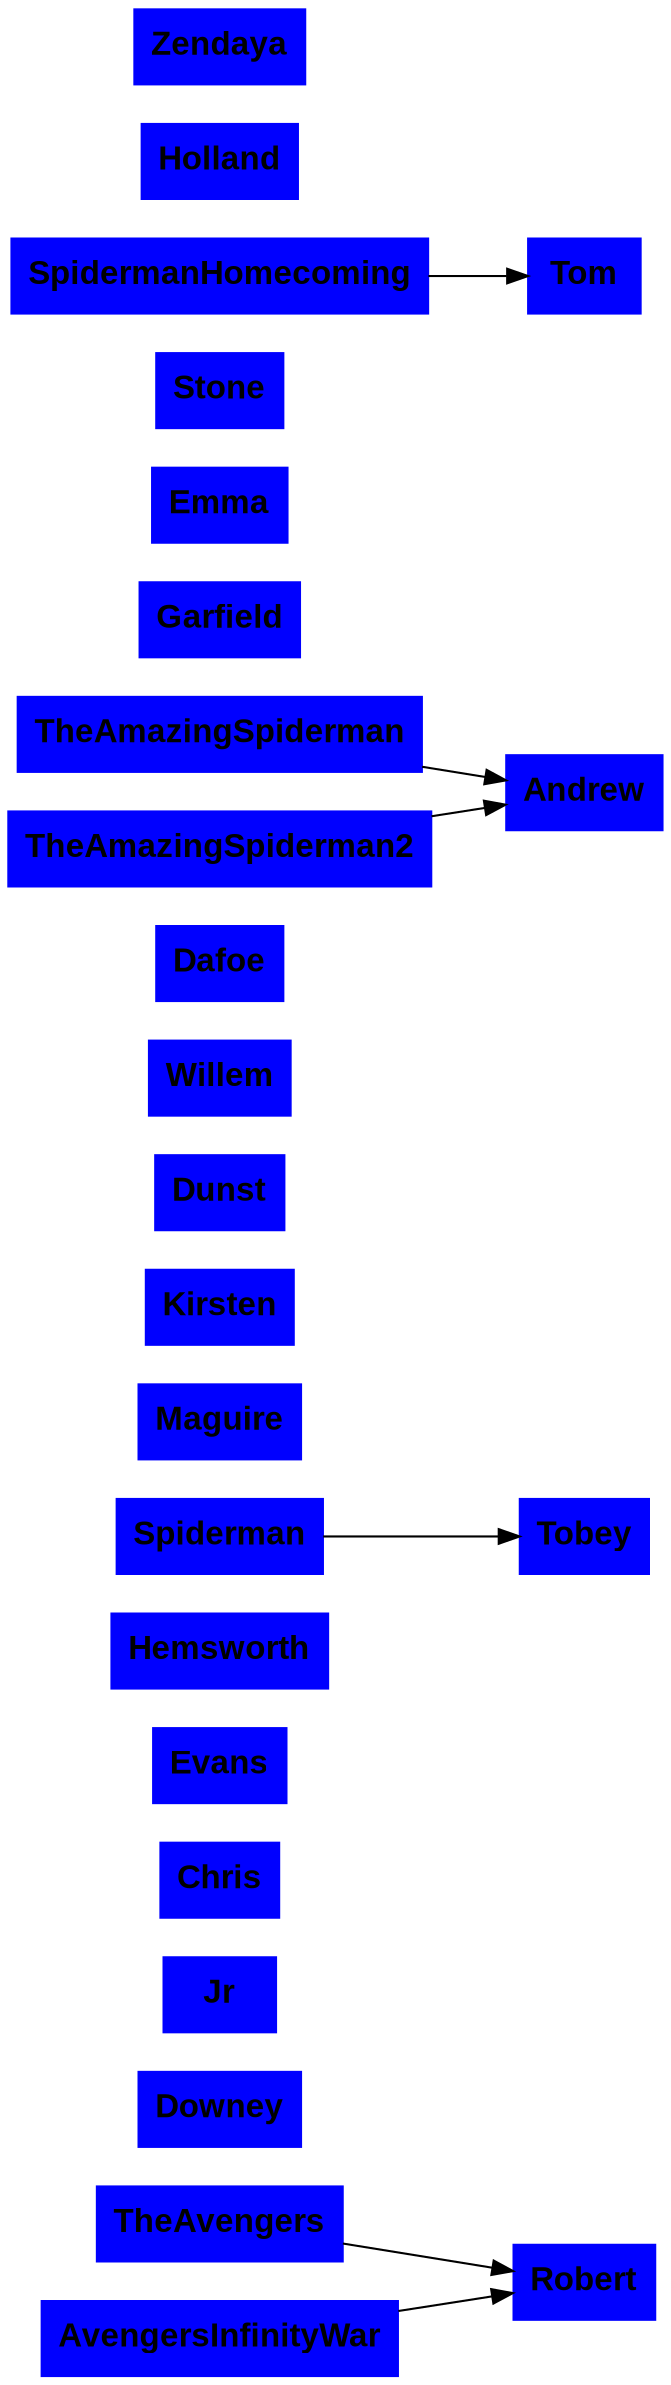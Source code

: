 digraph{  
rankdir=LR 
node[shape=record, fontname="Arial Black", fontsize=16, color="blue", style="filled"] 
TheAvengers-> Robert Downey Jr,Chris Evans,Chris Hemsworth 
Spiderman->Tobey Maguire,Kirsten Dunst,Willem Dafoe
TheAmazingSpiderman->Andrew Garfield,Emma Stone
TheAmazingSpiderman2-> Andrew Garfield,Emma Stone
SpidermanHomecoming->Tom Holland, Zendaya
AvengersInfinityWar->Robert Downey Jr,Tom Holland
 } 
